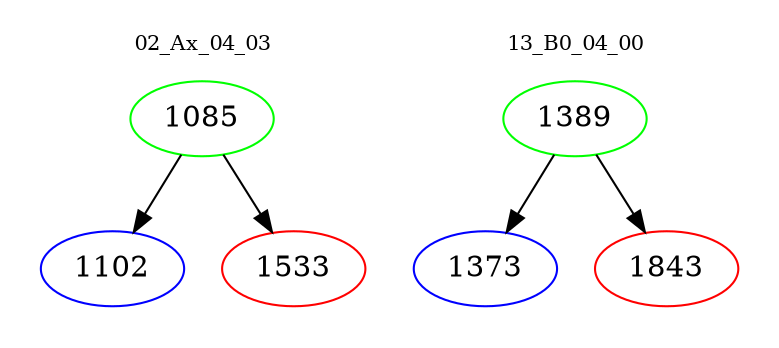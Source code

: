 digraph{
subgraph cluster_0 {
color = white
label = "02_Ax_04_03";
fontsize=10;
T0_1085 [label="1085", color="green"]
T0_1085 -> T0_1102 [color="black"]
T0_1102 [label="1102", color="blue"]
T0_1085 -> T0_1533 [color="black"]
T0_1533 [label="1533", color="red"]
}
subgraph cluster_1 {
color = white
label = "13_B0_04_00";
fontsize=10;
T1_1389 [label="1389", color="green"]
T1_1389 -> T1_1373 [color="black"]
T1_1373 [label="1373", color="blue"]
T1_1389 -> T1_1843 [color="black"]
T1_1843 [label="1843", color="red"]
}
}
